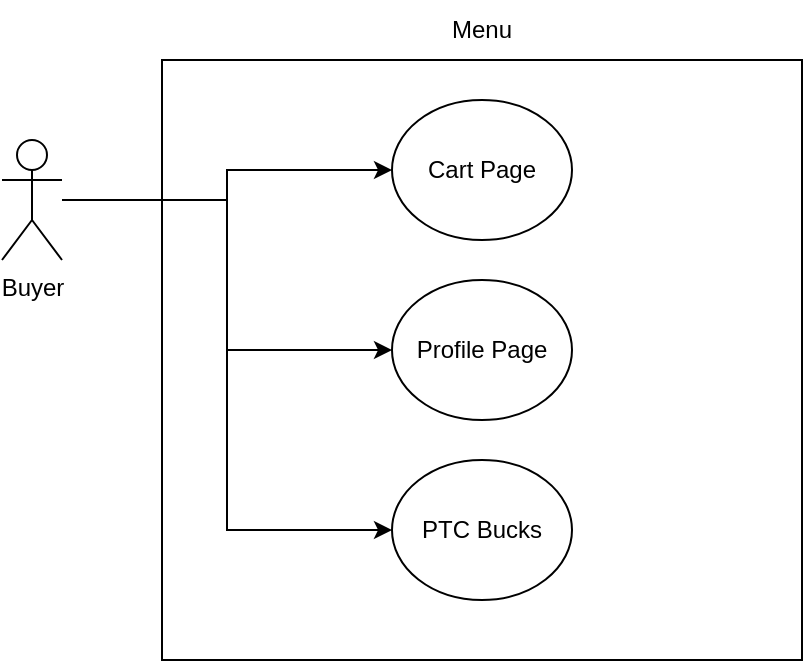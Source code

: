 <mxfile version="28.2.4">
  <diagram name="Page-1" id="V5HHT-GoB_55DoYzFB_H">
    <mxGraphModel grid="1" page="1" gridSize="10" guides="1" tooltips="1" connect="1" arrows="1" fold="1" pageScale="1" pageWidth="850" pageHeight="1100" math="0" shadow="0">
      <root>
        <mxCell id="0" />
        <mxCell id="1" parent="0" />
        <mxCell id="s0Tq6XbkMB9VPL9nppUV-2" value="" style="rounded=0;whiteSpace=wrap;html=1;" vertex="1" parent="1">
          <mxGeometry x="280" y="120" width="320" height="300" as="geometry" />
        </mxCell>
        <mxCell id="s0Tq6XbkMB9VPL9nppUV-8" style="edgeStyle=orthogonalEdgeStyle;rounded=0;orthogonalLoop=1;jettySize=auto;html=1;entryX=0;entryY=0.5;entryDx=0;entryDy=0;" edge="1" parent="1" source="s0Tq6XbkMB9VPL9nppUV-1" target="s0Tq6XbkMB9VPL9nppUV-5">
          <mxGeometry relative="1" as="geometry" />
        </mxCell>
        <mxCell id="s0Tq6XbkMB9VPL9nppUV-9" style="edgeStyle=orthogonalEdgeStyle;rounded=0;orthogonalLoop=1;jettySize=auto;html=1;entryX=0;entryY=0.5;entryDx=0;entryDy=0;" edge="1" parent="1" source="s0Tq6XbkMB9VPL9nppUV-1" target="s0Tq6XbkMB9VPL9nppUV-6">
          <mxGeometry relative="1" as="geometry" />
        </mxCell>
        <mxCell id="s0Tq6XbkMB9VPL9nppUV-10" style="edgeStyle=orthogonalEdgeStyle;rounded=0;orthogonalLoop=1;jettySize=auto;html=1;entryX=0;entryY=0.5;entryDx=0;entryDy=0;" edge="1" parent="1" source="s0Tq6XbkMB9VPL9nppUV-1" target="s0Tq6XbkMB9VPL9nppUV-7">
          <mxGeometry relative="1" as="geometry" />
        </mxCell>
        <mxCell id="s0Tq6XbkMB9VPL9nppUV-1" value="Buyer" style="shape=umlActor;verticalLabelPosition=bottom;verticalAlign=top;html=1;outlineConnect=0;" vertex="1" parent="1">
          <mxGeometry x="200" y="160" width="30" height="60" as="geometry" />
        </mxCell>
        <mxCell id="s0Tq6XbkMB9VPL9nppUV-3" value="Menu" style="text;html=1;align=center;verticalAlign=middle;whiteSpace=wrap;rounded=0;" vertex="1" parent="1">
          <mxGeometry x="410" y="90" width="60" height="30" as="geometry" />
        </mxCell>
        <mxCell id="s0Tq6XbkMB9VPL9nppUV-5" value="Cart Page" style="ellipse;whiteSpace=wrap;html=1;" vertex="1" parent="1">
          <mxGeometry x="395" y="140" width="90" height="70" as="geometry" />
        </mxCell>
        <mxCell id="s0Tq6XbkMB9VPL9nppUV-6" value="Profile Page" style="ellipse;whiteSpace=wrap;html=1;" vertex="1" parent="1">
          <mxGeometry x="395" y="230" width="90" height="70" as="geometry" />
        </mxCell>
        <mxCell id="s0Tq6XbkMB9VPL9nppUV-7" value="PTC Bucks" style="ellipse;whiteSpace=wrap;html=1;" vertex="1" parent="1">
          <mxGeometry x="395" y="320" width="90" height="70" as="geometry" />
        </mxCell>
      </root>
    </mxGraphModel>
  </diagram>
</mxfile>
